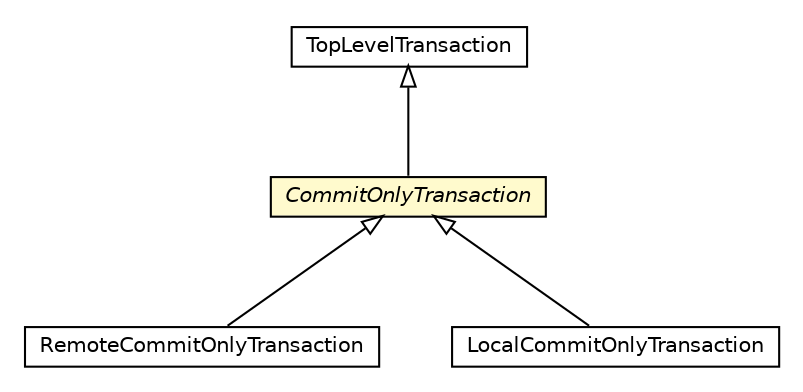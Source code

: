 #!/usr/local/bin/dot
#
# Class diagram 
# Generated by UMLGraph version 5.1 (http://www.umlgraph.org/)
#

digraph G {
	edge [fontname="Helvetica",fontsize=10,labelfontname="Helvetica",labelfontsize=10];
	node [fontname="Helvetica",fontsize=10,shape=plaintext];
	nodesep=0.25;
	ranksep=0.5;
	// pt.ist.fenixframework.backend.jvstm.pstm.RemoteCommitOnlyTransaction
	c98264 [label=<<table title="pt.ist.fenixframework.backend.jvstm.pstm.RemoteCommitOnlyTransaction" border="0" cellborder="1" cellspacing="0" cellpadding="2" port="p" href="./RemoteCommitOnlyTransaction.html">
		<tr><td><table border="0" cellspacing="0" cellpadding="1">
<tr><td align="center" balign="center"> RemoteCommitOnlyTransaction </td></tr>
		</table></td></tr>
		</table>>, fontname="Helvetica", fontcolor="black", fontsize=10.0];
	// pt.ist.fenixframework.backend.jvstm.pstm.LocalCommitOnlyTransaction
	c98267 [label=<<table title="pt.ist.fenixframework.backend.jvstm.pstm.LocalCommitOnlyTransaction" border="0" cellborder="1" cellspacing="0" cellpadding="2" port="p" href="./LocalCommitOnlyTransaction.html">
		<tr><td><table border="0" cellspacing="0" cellpadding="1">
<tr><td align="center" balign="center"> LocalCommitOnlyTransaction </td></tr>
		</table></td></tr>
		</table>>, fontname="Helvetica", fontcolor="black", fontsize=10.0];
	// pt.ist.fenixframework.backend.jvstm.pstm.CommitOnlyTransaction
	c98268 [label=<<table title="pt.ist.fenixframework.backend.jvstm.pstm.CommitOnlyTransaction" border="0" cellborder="1" cellspacing="0" cellpadding="2" port="p" bgcolor="lemonChiffon" href="./CommitOnlyTransaction.html">
		<tr><td><table border="0" cellspacing="0" cellpadding="1">
<tr><td align="center" balign="center"><font face="Helvetica-Oblique"> CommitOnlyTransaction </font></td></tr>
		</table></td></tr>
		</table>>, fontname="Helvetica", fontcolor="black", fontsize=10.0];
	//pt.ist.fenixframework.backend.jvstm.pstm.RemoteCommitOnlyTransaction extends pt.ist.fenixframework.backend.jvstm.pstm.CommitOnlyTransaction
	c98268:p -> c98264:p [dir=back,arrowtail=empty];
	//pt.ist.fenixframework.backend.jvstm.pstm.LocalCommitOnlyTransaction extends pt.ist.fenixframework.backend.jvstm.pstm.CommitOnlyTransaction
	c98268:p -> c98267:p [dir=back,arrowtail=empty];
	//pt.ist.fenixframework.backend.jvstm.pstm.CommitOnlyTransaction extends jvstm.TopLevelTransaction
	c98408:p -> c98268:p [dir=back,arrowtail=empty];
	// jvstm.TopLevelTransaction
	c98408 [label=<<table title="jvstm.TopLevelTransaction" border="0" cellborder="1" cellspacing="0" cellpadding="2" port="p" href="http://java.sun.com/j2se/1.4.2/docs/api/jvstm/TopLevelTransaction.html">
		<tr><td><table border="0" cellspacing="0" cellpadding="1">
<tr><td align="center" balign="center"> TopLevelTransaction </td></tr>
		</table></td></tr>
		</table>>, fontname="Helvetica", fontcolor="black", fontsize=10.0];
}

